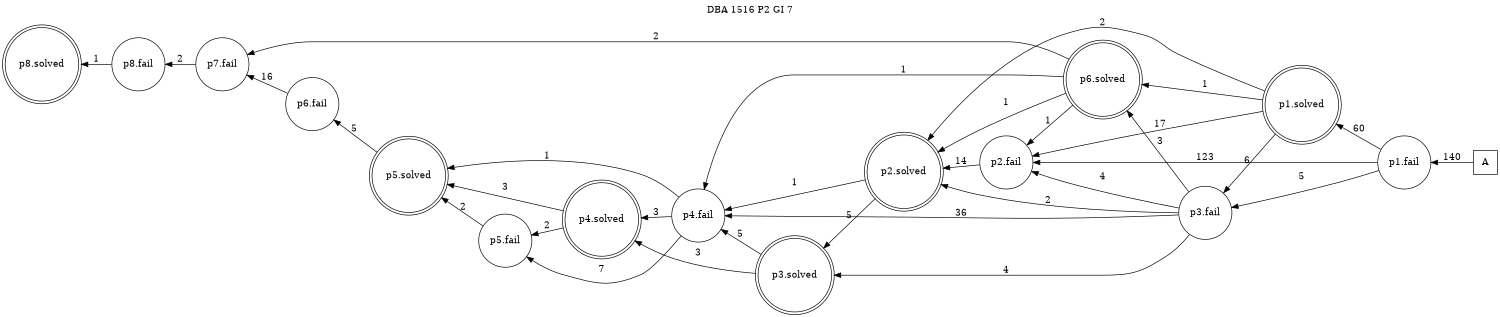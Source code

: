 digraph DBA_1516_P2_GI_7_GOOD {
labelloc="tl"
label= " DBA 1516 P2 GI 7 "
rankdir="RL";
graph [ size=" 10 , 10 !"]

"A" [shape="square" label="A"]
"p1.fail" [shape="circle" label="p1.fail"]
"p2.fail" [shape="circle" label="p2.fail"]
"p1.solved" [shape="doublecircle" label="p1.solved"]
"p3.fail" [shape="circle" label="p3.fail"]
"p4.fail" [shape="circle" label="p4.fail"]
"p5.fail" [shape="circle" label="p5.fail"]
"p2.solved" [shape="doublecircle" label="p2.solved"]
"p3.solved" [shape="doublecircle" label="p3.solved"]
"p4.solved" [shape="doublecircle" label="p4.solved"]
"p5.solved" [shape="doublecircle" label="p5.solved"]
"p6.fail" [shape="circle" label="p6.fail"]
"p7.fail" [shape="circle" label="p7.fail"]
"p8.fail" [shape="circle" label="p8.fail"]
"p6.solved" [shape="doublecircle" label="p6.solved"]
"p8.solved" [shape="doublecircle" label="p8.solved"]
"A" -> "p1.fail" [ label=140]
"p1.fail" -> "p2.fail" [ label=123]
"p1.fail" -> "p1.solved" [ label=60]
"p1.fail" -> "p3.fail" [ label=5]
"p2.fail" -> "p2.solved" [ label=14]
"p1.solved" -> "p2.fail" [ label=17]
"p1.solved" -> "p3.fail" [ label=6]
"p1.solved" -> "p2.solved" [ label=2]
"p1.solved" -> "p6.solved" [ label=1]
"p3.fail" -> "p2.fail" [ label=4]
"p3.fail" -> "p4.fail" [ label=36]
"p3.fail" -> "p2.solved" [ label=2]
"p3.fail" -> "p3.solved" [ label=4]
"p3.fail" -> "p6.solved" [ label=3]
"p4.fail" -> "p5.fail" [ label=7]
"p4.fail" -> "p4.solved" [ label=3]
"p4.fail" -> "p5.solved" [ label=1]
"p5.fail" -> "p5.solved" [ label=2]
"p2.solved" -> "p4.fail" [ label=1]
"p2.solved" -> "p3.solved" [ label=5]
"p3.solved" -> "p4.fail" [ label=5]
"p3.solved" -> "p4.solved" [ label=3]
"p4.solved" -> "p5.fail" [ label=2]
"p4.solved" -> "p5.solved" [ label=3]
"p5.solved" -> "p6.fail" [ label=5]
"p6.fail" -> "p7.fail" [ label=16]
"p7.fail" -> "p8.fail" [ label=2]
"p8.fail" -> "p8.solved" [ label=1]
"p6.solved" -> "p2.fail" [ label=1]
"p6.solved" -> "p4.fail" [ label=1]
"p6.solved" -> "p2.solved" [ label=1]
"p6.solved" -> "p7.fail" [ label=2]
}
